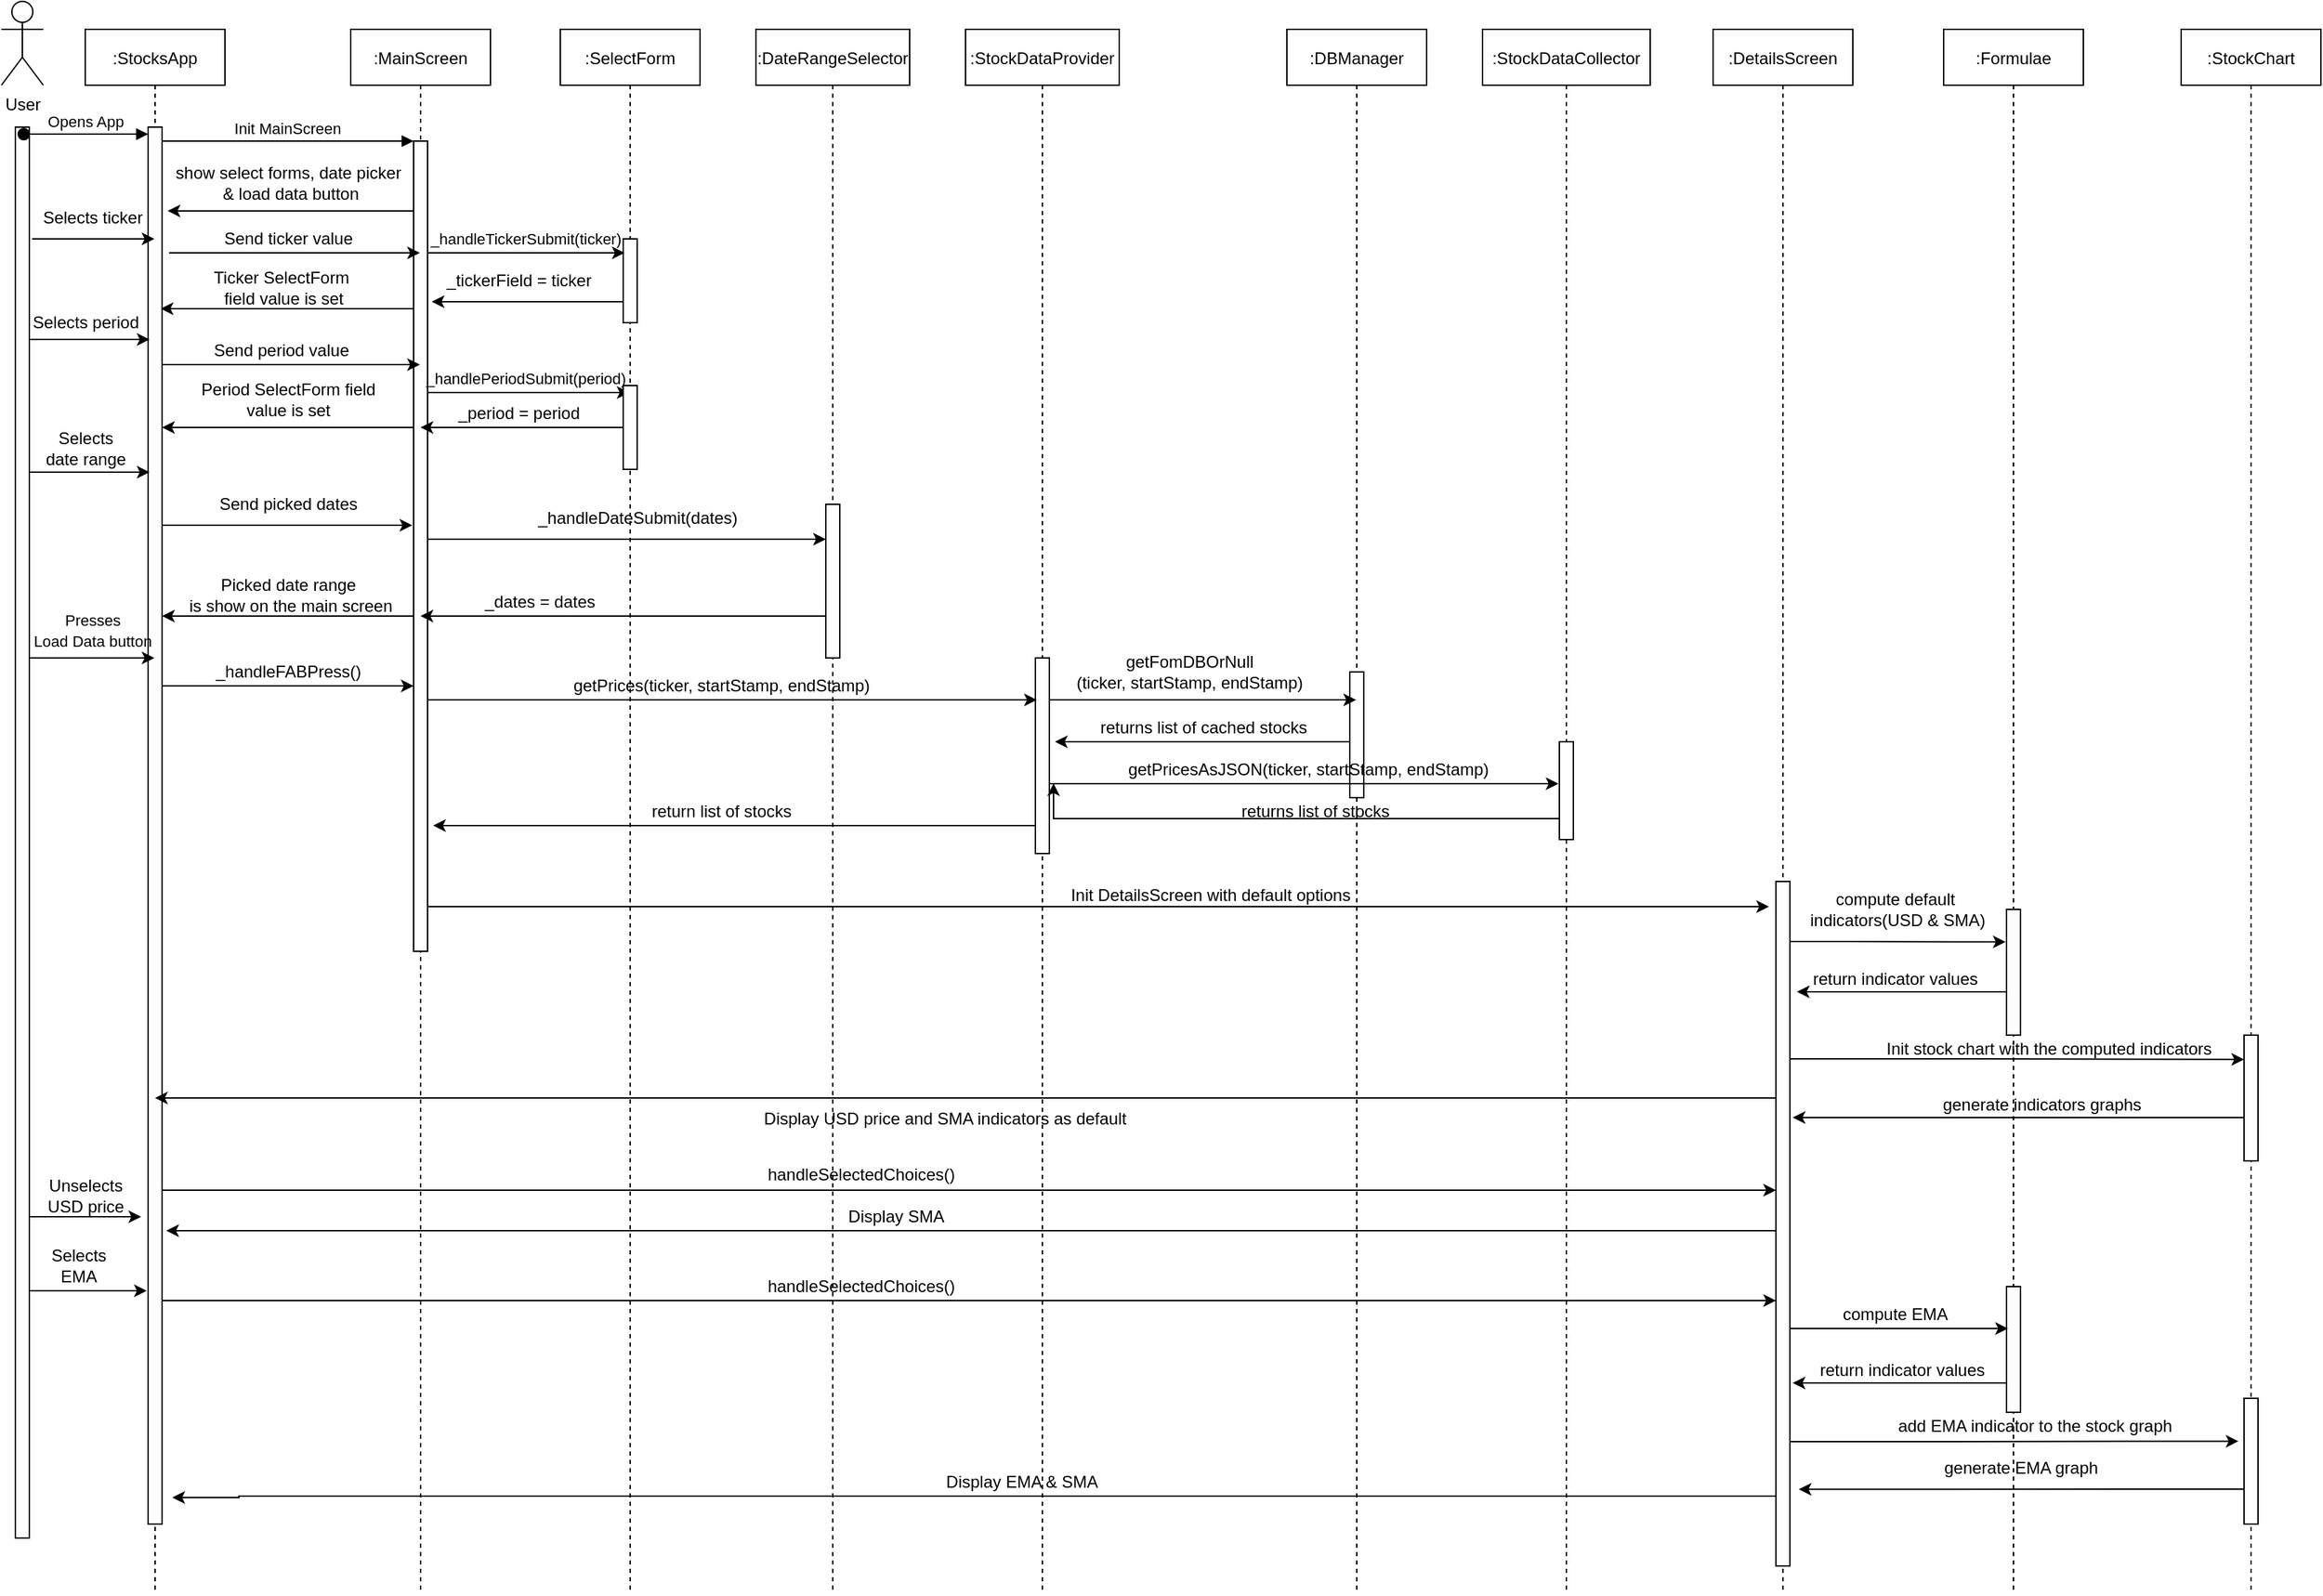 <mxfile version="14.4.9" type="github">
  <diagram id="kgpKYQtTHZ0yAKxKKP6v" name="Page-1">
    <mxGraphModel dx="1261" dy="860" grid="1" gridSize="10" guides="1" tooltips="1" connect="1" arrows="1" fold="1" page="1" pageScale="1" pageWidth="850" pageHeight="1100" math="0" shadow="0">
      <root>
        <mxCell id="0" />
        <mxCell id="1" parent="0" />
        <mxCell id="3nuBFxr9cyL0pnOWT2aG-1" value=":StocksApp" style="shape=umlLifeline;perimeter=lifelinePerimeter;container=1;collapsible=0;recursiveResize=0;rounded=0;shadow=0;strokeWidth=1;" parent="1" vertex="1">
          <mxGeometry x="110" y="80" width="100" height="1120" as="geometry" />
        </mxCell>
        <mxCell id="3nuBFxr9cyL0pnOWT2aG-2" value="" style="points=[];perimeter=orthogonalPerimeter;rounded=0;shadow=0;strokeWidth=1;" parent="3nuBFxr9cyL0pnOWT2aG-1" vertex="1">
          <mxGeometry x="45" y="70" width="10" height="1000" as="geometry" />
        </mxCell>
        <mxCell id="3nuBFxr9cyL0pnOWT2aG-5" value=":MainScreen" style="shape=umlLifeline;perimeter=lifelinePerimeter;container=1;collapsible=0;recursiveResize=0;rounded=0;shadow=0;strokeWidth=1;" parent="1" vertex="1">
          <mxGeometry x="300" y="80" width="100" height="1120" as="geometry" />
        </mxCell>
        <mxCell id="3nuBFxr9cyL0pnOWT2aG-6" value="" style="points=[];perimeter=orthogonalPerimeter;rounded=0;shadow=0;strokeWidth=1;" parent="3nuBFxr9cyL0pnOWT2aG-5" vertex="1">
          <mxGeometry x="45" y="80" width="10" height="580" as="geometry" />
        </mxCell>
        <mxCell id="3nuBFxr9cyL0pnOWT2aG-8" value="Init MainScreen" style="verticalAlign=bottom;endArrow=block;entryX=0;entryY=0;shadow=0;strokeWidth=1;" parent="1" source="3nuBFxr9cyL0pnOWT2aG-2" target="3nuBFxr9cyL0pnOWT2aG-6" edge="1">
          <mxGeometry relative="1" as="geometry">
            <mxPoint x="275" y="160" as="sourcePoint" />
          </mxGeometry>
        </mxCell>
        <mxCell id="zRIpVrKAjMLuEBCQQrDN-12" style="edgeStyle=orthogonalEdgeStyle;rounded=0;orthogonalLoop=1;jettySize=auto;html=1;" edge="1" parent="1" target="3nuBFxr9cyL0pnOWT2aG-1">
          <mxGeometry relative="1" as="geometry">
            <mxPoint x="72" y="230" as="sourcePoint" />
            <Array as="points">
              <mxPoint x="130" y="230" />
              <mxPoint x="130" y="230" />
            </Array>
          </mxGeometry>
        </mxCell>
        <mxCell id="zRIpVrKAjMLuEBCQQrDN-9" value="User" style="shape=umlActor;html=1;verticalLabelPosition=bottom;verticalAlign=top;align=center;" vertex="1" parent="1">
          <mxGeometry x="50" y="60" width="30" height="60" as="geometry" />
        </mxCell>
        <mxCell id="zRIpVrKAjMLuEBCQQrDN-13" style="edgeStyle=orthogonalEdgeStyle;rounded=0;orthogonalLoop=1;jettySize=auto;html=1;" edge="1" parent="1" target="3nuBFxr9cyL0pnOWT2aG-5">
          <mxGeometry relative="1" as="geometry">
            <mxPoint x="170" y="240" as="sourcePoint" />
            <Array as="points">
              <mxPoint x="290" y="240" />
              <mxPoint x="290" y="240" />
            </Array>
          </mxGeometry>
        </mxCell>
        <mxCell id="zRIpVrKAjMLuEBCQQrDN-14" value="Selects ticker" style="text;html=1;align=center;verticalAlign=middle;resizable=0;points=[];autosize=1;" vertex="1" parent="1">
          <mxGeometry x="70" y="205" width="90" height="20" as="geometry" />
        </mxCell>
        <mxCell id="zRIpVrKAjMLuEBCQQrDN-15" value="Send ticker value" style="text;html=1;align=center;verticalAlign=middle;resizable=0;points=[];autosize=1;" vertex="1" parent="1">
          <mxGeometry x="200" y="220" width="110" height="20" as="geometry" />
        </mxCell>
        <mxCell id="zRIpVrKAjMLuEBCQQrDN-16" style="edgeStyle=orthogonalEdgeStyle;rounded=0;orthogonalLoop=1;jettySize=auto;html=1;" edge="1" parent="1" source="3nuBFxr9cyL0pnOWT2aG-6">
          <mxGeometry relative="1" as="geometry">
            <mxPoint x="164" y="280" as="targetPoint" />
            <Array as="points">
              <mxPoint x="164" y="280" />
            </Array>
          </mxGeometry>
        </mxCell>
        <mxCell id="zRIpVrKAjMLuEBCQQrDN-19" value=":SelectForm" style="shape=umlLifeline;perimeter=lifelinePerimeter;container=1;collapsible=0;recursiveResize=0;rounded=0;shadow=0;strokeWidth=1;" vertex="1" parent="1">
          <mxGeometry x="450" y="80" width="100" height="1120" as="geometry" />
        </mxCell>
        <mxCell id="zRIpVrKAjMLuEBCQQrDN-20" value="" style="points=[];perimeter=orthogonalPerimeter;rounded=0;shadow=0;strokeWidth=1;" vertex="1" parent="zRIpVrKAjMLuEBCQQrDN-19">
          <mxGeometry x="45" y="150" width="10" height="60" as="geometry" />
        </mxCell>
        <mxCell id="zRIpVrKAjMLuEBCQQrDN-21" style="edgeStyle=orthogonalEdgeStyle;rounded=0;orthogonalLoop=1;jettySize=auto;html=1;" edge="1" parent="1" source="3nuBFxr9cyL0pnOWT2aG-6">
          <mxGeometry relative="1" as="geometry">
            <mxPoint x="496" y="240" as="targetPoint" />
            <Array as="points">
              <mxPoint x="496" y="240" />
            </Array>
          </mxGeometry>
        </mxCell>
        <mxCell id="zRIpVrKAjMLuEBCQQrDN-22" value="&lt;font style=&quot;font-size: 11px&quot;&gt;_handleTickerSubmit(ticker)&lt;/font&gt;" style="text;html=1;align=center;verticalAlign=middle;resizable=0;points=[];autosize=1;" vertex="1" parent="1">
          <mxGeometry x="350" y="220" width="150" height="20" as="geometry" />
        </mxCell>
        <mxCell id="zRIpVrKAjMLuEBCQQrDN-27" value="_tickerField = ticker" style="text;html=1;align=center;verticalAlign=middle;resizable=0;points=[];autosize=1;" vertex="1" parent="1">
          <mxGeometry x="360" y="250" width="120" height="20" as="geometry" />
        </mxCell>
        <mxCell id="zRIpVrKAjMLuEBCQQrDN-28" style="edgeStyle=orthogonalEdgeStyle;rounded=0;orthogonalLoop=1;jettySize=auto;html=1;" edge="1" parent="1" source="zRIpVrKAjMLuEBCQQrDN-20">
          <mxGeometry relative="1" as="geometry">
            <mxPoint x="358" y="275" as="targetPoint" />
            <Array as="points">
              <mxPoint x="358" y="275" />
            </Array>
          </mxGeometry>
        </mxCell>
        <mxCell id="zRIpVrKAjMLuEBCQQrDN-29" value="Ticker SelectForm&lt;br&gt;&amp;nbsp;field value is set" style="text;html=1;align=center;verticalAlign=middle;resizable=0;points=[];autosize=1;" vertex="1" parent="1">
          <mxGeometry x="195" y="250" width="110" height="30" as="geometry" />
        </mxCell>
        <mxCell id="zRIpVrKAjMLuEBCQQrDN-32" style="edgeStyle=orthogonalEdgeStyle;rounded=0;orthogonalLoop=1;jettySize=auto;html=1;" edge="1" parent="1" source="zRIpVrKAjMLuEBCQQrDN-30">
          <mxGeometry relative="1" as="geometry">
            <mxPoint x="156" y="302" as="targetPoint" />
            <Array as="points">
              <mxPoint x="90" y="302" />
              <mxPoint x="90" y="302" />
            </Array>
          </mxGeometry>
        </mxCell>
        <mxCell id="zRIpVrKAjMLuEBCQQrDN-44" style="edgeStyle=orthogonalEdgeStyle;rounded=0;orthogonalLoop=1;jettySize=auto;html=1;" edge="1" parent="1" source="zRIpVrKAjMLuEBCQQrDN-30">
          <mxGeometry relative="1" as="geometry">
            <mxPoint x="156" y="397" as="targetPoint" />
            <Array as="points">
              <mxPoint x="90" y="397" />
              <mxPoint x="90" y="397" />
            </Array>
          </mxGeometry>
        </mxCell>
        <mxCell id="zRIpVrKAjMLuEBCQQrDN-61" style="edgeStyle=orthogonalEdgeStyle;rounded=0;orthogonalLoop=1;jettySize=auto;html=1;" edge="1" parent="1" source="zRIpVrKAjMLuEBCQQrDN-30" target="3nuBFxr9cyL0pnOWT2aG-1">
          <mxGeometry relative="1" as="geometry">
            <Array as="points">
              <mxPoint x="90" y="530" />
              <mxPoint x="90" y="530" />
            </Array>
          </mxGeometry>
        </mxCell>
        <mxCell id="zRIpVrKAjMLuEBCQQrDN-73" style="edgeStyle=orthogonalEdgeStyle;rounded=0;orthogonalLoop=1;jettySize=auto;html=1;" edge="1" parent="1" source="zRIpVrKAjMLuEBCQQrDN-30">
          <mxGeometry relative="1" as="geometry">
            <mxPoint x="150" y="930" as="targetPoint" />
            <Array as="points">
              <mxPoint x="150" y="930" />
            </Array>
          </mxGeometry>
        </mxCell>
        <mxCell id="zRIpVrKAjMLuEBCQQrDN-133" style="edgeStyle=orthogonalEdgeStyle;rounded=0;orthogonalLoop=1;jettySize=auto;html=1;" edge="1" parent="1" source="zRIpVrKAjMLuEBCQQrDN-30">
          <mxGeometry relative="1" as="geometry">
            <mxPoint x="154" y="983" as="targetPoint" />
            <Array as="points">
              <mxPoint x="112" y="983" />
              <mxPoint x="112" y="983" />
            </Array>
          </mxGeometry>
        </mxCell>
        <mxCell id="zRIpVrKAjMLuEBCQQrDN-30" value="" style="points=[];perimeter=orthogonalPerimeter;rounded=0;shadow=0;strokeWidth=1;" vertex="1" parent="1">
          <mxGeometry x="60" y="150" width="10" height="1010" as="geometry" />
        </mxCell>
        <mxCell id="3nuBFxr9cyL0pnOWT2aG-3" value="Opens App" style="verticalAlign=bottom;startArrow=oval;endArrow=block;startSize=8;shadow=0;strokeWidth=1;exitX=0.6;exitY=0.005;exitDx=0;exitDy=0;exitPerimeter=0;" parent="1" target="3nuBFxr9cyL0pnOWT2aG-2" edge="1" source="zRIpVrKAjMLuEBCQQrDN-30">
          <mxGeometry relative="1" as="geometry">
            <mxPoint x="70" y="152" as="sourcePoint" />
          </mxGeometry>
        </mxCell>
        <mxCell id="zRIpVrKAjMLuEBCQQrDN-33" value="Selects period" style="text;html=1;align=center;verticalAlign=middle;resizable=0;points=[];autosize=1;" vertex="1" parent="1">
          <mxGeometry x="65" y="280" width="90" height="20" as="geometry" />
        </mxCell>
        <mxCell id="zRIpVrKAjMLuEBCQQrDN-34" style="edgeStyle=orthogonalEdgeStyle;rounded=0;orthogonalLoop=1;jettySize=auto;html=1;" edge="1" parent="1" source="3nuBFxr9cyL0pnOWT2aG-2" target="3nuBFxr9cyL0pnOWT2aG-5">
          <mxGeometry relative="1" as="geometry">
            <Array as="points">
              <mxPoint x="290" y="320" />
              <mxPoint x="290" y="320" />
            </Array>
          </mxGeometry>
        </mxCell>
        <mxCell id="zRIpVrKAjMLuEBCQQrDN-35" value="Send period value" style="text;html=1;align=center;verticalAlign=middle;resizable=0;points=[];autosize=1;" vertex="1" parent="1">
          <mxGeometry x="195" y="300" width="110" height="20" as="geometry" />
        </mxCell>
        <mxCell id="zRIpVrKAjMLuEBCQQrDN-36" style="edgeStyle=orthogonalEdgeStyle;rounded=0;orthogonalLoop=1;jettySize=auto;html=1;" edge="1" parent="1" source="3nuBFxr9cyL0pnOWT2aG-6" target="zRIpVrKAjMLuEBCQQrDN-19">
          <mxGeometry relative="1" as="geometry">
            <Array as="points">
              <mxPoint x="380" y="340" />
              <mxPoint x="380" y="340" />
            </Array>
          </mxGeometry>
        </mxCell>
        <mxCell id="zRIpVrKAjMLuEBCQQrDN-37" value="&lt;font style=&quot;font-size: 11px&quot;&gt;_handlePeriodSubmit(period)&lt;/font&gt;" style="text;html=1;align=center;verticalAlign=middle;resizable=0;points=[];autosize=1;" vertex="1" parent="1">
          <mxGeometry x="345" y="320" width="160" height="20" as="geometry" />
        </mxCell>
        <mxCell id="zRIpVrKAjMLuEBCQQrDN-39" value="_period = period" style="text;html=1;align=center;verticalAlign=middle;resizable=0;points=[];autosize=1;" vertex="1" parent="1">
          <mxGeometry x="370" y="345" width="100" height="20" as="geometry" />
        </mxCell>
        <mxCell id="zRIpVrKAjMLuEBCQQrDN-40" style="edgeStyle=orthogonalEdgeStyle;rounded=0;orthogonalLoop=1;jettySize=auto;html=1;" edge="1" parent="1" source="3nuBFxr9cyL0pnOWT2aG-6">
          <mxGeometry relative="1" as="geometry">
            <mxPoint x="169" y="210" as="targetPoint" />
            <Array as="points">
              <mxPoint x="169" y="210" />
            </Array>
          </mxGeometry>
        </mxCell>
        <mxCell id="zRIpVrKAjMLuEBCQQrDN-41" value="show select forms, date picker&lt;br&gt;&amp;nbsp;&amp;amp; load data button" style="text;html=1;align=center;verticalAlign=middle;resizable=0;points=[];autosize=1;" vertex="1" parent="1">
          <mxGeometry x="165" y="175" width="180" height="30" as="geometry" />
        </mxCell>
        <mxCell id="zRIpVrKAjMLuEBCQQrDN-42" style="edgeStyle=orthogonalEdgeStyle;rounded=0;orthogonalLoop=1;jettySize=auto;html=1;" edge="1" parent="1" source="3nuBFxr9cyL0pnOWT2aG-6" target="3nuBFxr9cyL0pnOWT2aG-2">
          <mxGeometry relative="1" as="geometry">
            <Array as="points">
              <mxPoint x="300" y="365" />
              <mxPoint x="300" y="365" />
            </Array>
          </mxGeometry>
        </mxCell>
        <mxCell id="zRIpVrKAjMLuEBCQQrDN-43" value="Period SelectForm field&lt;br&gt;value is set" style="text;html=1;align=center;verticalAlign=middle;resizable=0;points=[];autosize=1;" vertex="1" parent="1">
          <mxGeometry x="185" y="330" width="140" height="30" as="geometry" />
        </mxCell>
        <mxCell id="zRIpVrKAjMLuEBCQQrDN-45" value="Selects&lt;br&gt;date range" style="text;html=1;align=center;verticalAlign=middle;resizable=0;points=[];autosize=1;" vertex="1" parent="1">
          <mxGeometry x="75" y="365" width="70" height="30" as="geometry" />
        </mxCell>
        <mxCell id="zRIpVrKAjMLuEBCQQrDN-47" value=":DateRangeSelector" style="shape=umlLifeline;perimeter=lifelinePerimeter;container=1;collapsible=0;recursiveResize=0;rounded=0;shadow=0;strokeWidth=1;" vertex="1" parent="1">
          <mxGeometry x="590" y="80" width="110" height="1120" as="geometry" />
        </mxCell>
        <mxCell id="zRIpVrKAjMLuEBCQQrDN-48" value="" style="points=[];perimeter=orthogonalPerimeter;rounded=0;shadow=0;strokeWidth=1;" vertex="1" parent="zRIpVrKAjMLuEBCQQrDN-47">
          <mxGeometry x="50" y="340" width="10" height="110" as="geometry" />
        </mxCell>
        <mxCell id="zRIpVrKAjMLuEBCQQrDN-50" value="Send picked dates" style="text;html=1;align=center;verticalAlign=middle;resizable=0;points=[];autosize=1;" vertex="1" parent="1">
          <mxGeometry x="200" y="410" width="110" height="20" as="geometry" />
        </mxCell>
        <mxCell id="zRIpVrKAjMLuEBCQQrDN-51" style="edgeStyle=orthogonalEdgeStyle;rounded=0;orthogonalLoop=1;jettySize=auto;html=1;" edge="1" parent="1" source="3nuBFxr9cyL0pnOWT2aG-6" target="zRIpVrKAjMLuEBCQQrDN-48">
          <mxGeometry relative="1" as="geometry">
            <Array as="points">
              <mxPoint x="430" y="445" />
              <mxPoint x="430" y="445" />
            </Array>
          </mxGeometry>
        </mxCell>
        <mxCell id="zRIpVrKAjMLuEBCQQrDN-52" value="_handleDateSubmit(dates)" style="text;html=1;align=center;verticalAlign=middle;resizable=0;points=[];autosize=1;" vertex="1" parent="1">
          <mxGeometry x="425" y="420" width="160" height="20" as="geometry" />
        </mxCell>
        <mxCell id="zRIpVrKAjMLuEBCQQrDN-55" style="edgeStyle=orthogonalEdgeStyle;rounded=0;orthogonalLoop=1;jettySize=auto;html=1;" edge="1" parent="1" source="zRIpVrKAjMLuEBCQQrDN-53" target="3nuBFxr9cyL0pnOWT2aG-5">
          <mxGeometry relative="1" as="geometry">
            <Array as="points">
              <mxPoint x="400" y="365" />
              <mxPoint x="400" y="365" />
            </Array>
          </mxGeometry>
        </mxCell>
        <mxCell id="zRIpVrKAjMLuEBCQQrDN-53" value="" style="points=[];perimeter=orthogonalPerimeter;rounded=0;shadow=0;strokeWidth=1;" vertex="1" parent="1">
          <mxGeometry x="495" y="335" width="10" height="60" as="geometry" />
        </mxCell>
        <mxCell id="zRIpVrKAjMLuEBCQQrDN-56" style="edgeStyle=orthogonalEdgeStyle;rounded=0;orthogonalLoop=1;jettySize=auto;html=1;" edge="1" parent="1" source="zRIpVrKAjMLuEBCQQrDN-48" target="3nuBFxr9cyL0pnOWT2aG-5">
          <mxGeometry relative="1" as="geometry">
            <Array as="points">
              <mxPoint x="590" y="500" />
              <mxPoint x="590" y="500" />
            </Array>
          </mxGeometry>
        </mxCell>
        <mxCell id="zRIpVrKAjMLuEBCQQrDN-57" value="_dates = dates" style="text;html=1;align=center;verticalAlign=middle;resizable=0;points=[];autosize=1;" vertex="1" parent="1">
          <mxGeometry x="390" y="480" width="90" height="20" as="geometry" />
        </mxCell>
        <mxCell id="zRIpVrKAjMLuEBCQQrDN-58" style="edgeStyle=orthogonalEdgeStyle;rounded=0;orthogonalLoop=1;jettySize=auto;html=1;" edge="1" parent="1" source="3nuBFxr9cyL0pnOWT2aG-6" target="3nuBFxr9cyL0pnOWT2aG-2">
          <mxGeometry relative="1" as="geometry">
            <Array as="points">
              <mxPoint x="210" y="500" />
              <mxPoint x="210" y="500" />
            </Array>
          </mxGeometry>
        </mxCell>
        <mxCell id="zRIpVrKAjMLuEBCQQrDN-59" value="Picked date range&lt;br&gt;&amp;nbsp;is show on the main screen" style="text;html=1;align=center;verticalAlign=middle;resizable=0;points=[];autosize=1;" vertex="1" parent="1">
          <mxGeometry x="175" y="470" width="160" height="30" as="geometry" />
        </mxCell>
        <mxCell id="zRIpVrKAjMLuEBCQQrDN-62" value="&lt;font style=&quot;font-size: 11px&quot;&gt;Presses &lt;br&gt;Load Data button&lt;/font&gt;" style="text;html=1;align=center;verticalAlign=middle;resizable=0;points=[];autosize=1;" vertex="1" parent="1">
          <mxGeometry x="65" y="490" width="100" height="40" as="geometry" />
        </mxCell>
        <mxCell id="zRIpVrKAjMLuEBCQQrDN-63" style="edgeStyle=orthogonalEdgeStyle;rounded=0;orthogonalLoop=1;jettySize=auto;html=1;" edge="1" parent="1" source="3nuBFxr9cyL0pnOWT2aG-2" target="3nuBFxr9cyL0pnOWT2aG-6">
          <mxGeometry relative="1" as="geometry">
            <Array as="points">
              <mxPoint x="300" y="550" />
              <mxPoint x="300" y="550" />
            </Array>
          </mxGeometry>
        </mxCell>
        <mxCell id="zRIpVrKAjMLuEBCQQrDN-65" style="edgeStyle=orthogonalEdgeStyle;rounded=0;orthogonalLoop=1;jettySize=auto;html=1;" edge="1" parent="1" source="3nuBFxr9cyL0pnOWT2aG-2">
          <mxGeometry relative="1" as="geometry">
            <mxPoint x="344" y="435" as="targetPoint" />
            <Array as="points">
              <mxPoint x="220" y="435" />
              <mxPoint x="220" y="435" />
            </Array>
          </mxGeometry>
        </mxCell>
        <mxCell id="zRIpVrKAjMLuEBCQQrDN-66" value=":StockDataCollector" style="shape=umlLifeline;perimeter=lifelinePerimeter;container=1;collapsible=0;recursiveResize=0;rounded=0;shadow=0;strokeWidth=1;" vertex="1" parent="1">
          <mxGeometry x="1110" y="80" width="120" height="1120" as="geometry" />
        </mxCell>
        <mxCell id="zRIpVrKAjMLuEBCQQrDN-67" value="" style="points=[];perimeter=orthogonalPerimeter;rounded=0;shadow=0;strokeWidth=1;" vertex="1" parent="zRIpVrKAjMLuEBCQQrDN-66">
          <mxGeometry x="55" y="510" width="10" height="70" as="geometry" />
        </mxCell>
        <mxCell id="zRIpVrKAjMLuEBCQQrDN-68" value="_handleFABPress()" style="text;html=1;align=center;verticalAlign=middle;resizable=0;points=[];autosize=1;" vertex="1" parent="1">
          <mxGeometry x="195" y="530" width="120" height="20" as="geometry" />
        </mxCell>
        <mxCell id="zRIpVrKAjMLuEBCQQrDN-70" value="Init DetailsScreen with default options" style="text;html=1;align=center;verticalAlign=middle;resizable=0;points=[];autosize=1;" vertex="1" parent="1">
          <mxGeometry x="805" y="690" width="220" height="20" as="geometry" />
        </mxCell>
        <mxCell id="zRIpVrKAjMLuEBCQQrDN-72" value="Display USD price and SMA indicators as default" style="text;html=1;align=center;verticalAlign=middle;resizable=0;points=[];autosize=1;" vertex="1" parent="1">
          <mxGeometry x="590" y="850" width="270" height="20" as="geometry" />
        </mxCell>
        <mxCell id="zRIpVrKAjMLuEBCQQrDN-74" value="Unselects &lt;br&gt;USD price" style="text;html=1;align=center;verticalAlign=middle;resizable=0;points=[];autosize=1;" vertex="1" parent="1">
          <mxGeometry x="75" y="900" width="70" height="30" as="geometry" />
        </mxCell>
        <mxCell id="zRIpVrKAjMLuEBCQQrDN-76" value="handleSelectedChoices()" style="text;html=1;align=center;verticalAlign=middle;resizable=0;points=[];autosize=1;" vertex="1" parent="1">
          <mxGeometry x="590" y="890" width="150" height="20" as="geometry" />
        </mxCell>
        <mxCell id="zRIpVrKAjMLuEBCQQrDN-77" value=":Formulae" style="shape=umlLifeline;perimeter=lifelinePerimeter;container=1;collapsible=0;recursiveResize=0;rounded=0;shadow=0;strokeWidth=1;" vertex="1" parent="1">
          <mxGeometry x="1440" y="80" width="100" height="1120" as="geometry" />
        </mxCell>
        <mxCell id="zRIpVrKAjMLuEBCQQrDN-78" value="" style="points=[];perimeter=orthogonalPerimeter;rounded=0;shadow=0;strokeWidth=1;" vertex="1" parent="zRIpVrKAjMLuEBCQQrDN-77">
          <mxGeometry x="45" y="630" width="10" height="90" as="geometry" />
        </mxCell>
        <mxCell id="zRIpVrKAjMLuEBCQQrDN-139" value="" style="points=[];perimeter=orthogonalPerimeter;rounded=0;shadow=0;strokeWidth=1;" vertex="1" parent="zRIpVrKAjMLuEBCQQrDN-77">
          <mxGeometry x="45" y="900" width="10" height="90" as="geometry" />
        </mxCell>
        <mxCell id="zRIpVrKAjMLuEBCQQrDN-80" value="compute default&lt;br&gt;&amp;nbsp;indicators(USD &amp;amp; SMA)" style="text;html=1;align=center;verticalAlign=middle;resizable=0;points=[];autosize=1;" vertex="1" parent="1">
          <mxGeometry x="1335" y="695" width="140" height="30" as="geometry" />
        </mxCell>
        <mxCell id="zRIpVrKAjMLuEBCQQrDN-82" value=":StockDataProvider" style="shape=umlLifeline;perimeter=lifelinePerimeter;container=1;collapsible=0;recursiveResize=0;rounded=0;shadow=0;strokeWidth=1;" vertex="1" parent="1">
          <mxGeometry x="740" y="80" width="110" height="1120" as="geometry" />
        </mxCell>
        <mxCell id="zRIpVrKAjMLuEBCQQrDN-83" value="" style="points=[];perimeter=orthogonalPerimeter;rounded=0;shadow=0;strokeWidth=1;" vertex="1" parent="zRIpVrKAjMLuEBCQQrDN-82">
          <mxGeometry x="50" y="450" width="10" height="140" as="geometry" />
        </mxCell>
        <mxCell id="zRIpVrKAjMLuEBCQQrDN-84" style="edgeStyle=orthogonalEdgeStyle;rounded=0;orthogonalLoop=1;jettySize=auto;html=1;" edge="1" parent="1" source="3nuBFxr9cyL0pnOWT2aG-6">
          <mxGeometry relative="1" as="geometry">
            <mxPoint x="791" y="560" as="targetPoint" />
            <Array as="points">
              <mxPoint x="791" y="560" />
            </Array>
          </mxGeometry>
        </mxCell>
        <mxCell id="zRIpVrKAjMLuEBCQQrDN-85" value="getPrices(ticker, startStamp, endStamp)" style="text;html=1;align=center;verticalAlign=middle;resizable=0;points=[];autosize=1;" vertex="1" parent="1">
          <mxGeometry x="450" y="540" width="230" height="20" as="geometry" />
        </mxCell>
        <mxCell id="zRIpVrKAjMLuEBCQQrDN-86" style="edgeStyle=orthogonalEdgeStyle;rounded=0;orthogonalLoop=1;jettySize=auto;html=1;" edge="1" parent="1" source="zRIpVrKAjMLuEBCQQrDN-83">
          <mxGeometry relative="1" as="geometry">
            <mxPoint x="359" y="650" as="targetPoint" />
            <Array as="points">
              <mxPoint x="359" y="650" />
            </Array>
          </mxGeometry>
        </mxCell>
        <mxCell id="zRIpVrKAjMLuEBCQQrDN-89" value="return list of stocks" style="text;html=1;align=center;verticalAlign=middle;resizable=0;points=[];autosize=1;" vertex="1" parent="1">
          <mxGeometry x="505" y="630" width="120" height="20" as="geometry" />
        </mxCell>
        <mxCell id="zRIpVrKAjMLuEBCQQrDN-90" value=":DBManager" style="shape=umlLifeline;perimeter=lifelinePerimeter;container=1;collapsible=0;recursiveResize=0;rounded=0;shadow=0;strokeWidth=1;" vertex="1" parent="1">
          <mxGeometry x="970" y="80" width="100" height="1120" as="geometry" />
        </mxCell>
        <mxCell id="zRIpVrKAjMLuEBCQQrDN-91" value="" style="points=[];perimeter=orthogonalPerimeter;rounded=0;shadow=0;strokeWidth=1;" vertex="1" parent="zRIpVrKAjMLuEBCQQrDN-90">
          <mxGeometry x="45" y="460" width="10" height="90" as="geometry" />
        </mxCell>
        <mxCell id="zRIpVrKAjMLuEBCQQrDN-92" style="edgeStyle=orthogonalEdgeStyle;rounded=0;orthogonalLoop=1;jettySize=auto;html=1;" edge="1" parent="1" source="zRIpVrKAjMLuEBCQQrDN-83" target="zRIpVrKAjMLuEBCQQrDN-90">
          <mxGeometry relative="1" as="geometry">
            <Array as="points">
              <mxPoint x="820" y="560" />
              <mxPoint x="820" y="560" />
            </Array>
          </mxGeometry>
        </mxCell>
        <mxCell id="zRIpVrKAjMLuEBCQQrDN-93" value="getFomDBOrNull&lt;br&gt;(ticker, startStamp, endStamp)" style="text;html=1;align=center;verticalAlign=middle;resizable=0;points=[];autosize=1;" vertex="1" parent="1">
          <mxGeometry x="810" y="525" width="180" height="30" as="geometry" />
        </mxCell>
        <mxCell id="zRIpVrKAjMLuEBCQQrDN-94" style="edgeStyle=orthogonalEdgeStyle;rounded=0;orthogonalLoop=1;jettySize=auto;html=1;" edge="1" parent="1" source="zRIpVrKAjMLuEBCQQrDN-91">
          <mxGeometry relative="1" as="geometry">
            <mxPoint x="804" y="590" as="targetPoint" />
            <Array as="points">
              <mxPoint x="804" y="590" />
            </Array>
          </mxGeometry>
        </mxCell>
        <mxCell id="zRIpVrKAjMLuEBCQQrDN-95" value="returns list of cached stocks" style="text;html=1;align=center;verticalAlign=middle;resizable=0;points=[];autosize=1;" vertex="1" parent="1">
          <mxGeometry x="830" y="570" width="160" height="20" as="geometry" />
        </mxCell>
        <mxCell id="zRIpVrKAjMLuEBCQQrDN-98" value="getPricesAsJSON(ticker, startStamp, endStamp)" style="text;html=1;align=center;verticalAlign=middle;resizable=0;points=[];autosize=1;" vertex="1" parent="1">
          <mxGeometry x="850" y="600" width="270" height="20" as="geometry" />
        </mxCell>
        <mxCell id="zRIpVrKAjMLuEBCQQrDN-99" style="edgeStyle=orthogonalEdgeStyle;rounded=0;orthogonalLoop=1;jettySize=auto;html=1;entryX=1.3;entryY=0.641;entryDx=0;entryDy=0;entryPerimeter=0;" edge="1" parent="1" source="zRIpVrKAjMLuEBCQQrDN-67" target="zRIpVrKAjMLuEBCQQrDN-83">
          <mxGeometry relative="1" as="geometry">
            <Array as="points">
              <mxPoint x="1070" y="645" />
              <mxPoint x="1070" y="645" />
            </Array>
          </mxGeometry>
        </mxCell>
        <mxCell id="zRIpVrKAjMLuEBCQQrDN-104" style="edgeStyle=orthogonalEdgeStyle;rounded=0;orthogonalLoop=1;jettySize=auto;html=1;entryX=-0.067;entryY=0.429;entryDx=0;entryDy=0;entryPerimeter=0;" edge="1" parent="1" source="zRIpVrKAjMLuEBCQQrDN-83" target="zRIpVrKAjMLuEBCQQrDN-67">
          <mxGeometry relative="1" as="geometry">
            <Array as="points">
              <mxPoint x="940" y="620" />
              <mxPoint x="940" y="620" />
            </Array>
          </mxGeometry>
        </mxCell>
        <mxCell id="zRIpVrKAjMLuEBCQQrDN-101" value="returns list of stocks" style="text;html=1;align=center;verticalAlign=middle;resizable=0;points=[];autosize=1;" vertex="1" parent="1">
          <mxGeometry x="930" y="630" width="120" height="20" as="geometry" />
        </mxCell>
        <mxCell id="zRIpVrKAjMLuEBCQQrDN-105" value=":DetailsScreen" style="shape=umlLifeline;perimeter=lifelinePerimeter;container=1;collapsible=0;recursiveResize=0;rounded=0;shadow=0;strokeWidth=1;" vertex="1" parent="1">
          <mxGeometry x="1275" y="80" width="100" height="1120" as="geometry" />
        </mxCell>
        <mxCell id="zRIpVrKAjMLuEBCQQrDN-106" value="" style="points=[];perimeter=orthogonalPerimeter;rounded=0;shadow=0;strokeWidth=1;" vertex="1" parent="zRIpVrKAjMLuEBCQQrDN-105">
          <mxGeometry x="45" y="610" width="10" height="490" as="geometry" />
        </mxCell>
        <mxCell id="zRIpVrKAjMLuEBCQQrDN-107" style="edgeStyle=orthogonalEdgeStyle;rounded=0;orthogonalLoop=1;jettySize=auto;html=1;" edge="1" parent="1" source="3nuBFxr9cyL0pnOWT2aG-6">
          <mxGeometry relative="1" as="geometry">
            <mxPoint x="1315" y="708" as="targetPoint" />
            <Array as="points">
              <mxPoint x="610" y="708" />
              <mxPoint x="610" y="708" />
            </Array>
          </mxGeometry>
        </mxCell>
        <mxCell id="zRIpVrKAjMLuEBCQQrDN-112" style="edgeStyle=orthogonalEdgeStyle;rounded=0;orthogonalLoop=1;jettySize=auto;html=1;entryX=-0.067;entryY=0.259;entryDx=0;entryDy=0;entryPerimeter=0;" edge="1" parent="1" source="zRIpVrKAjMLuEBCQQrDN-106" target="zRIpVrKAjMLuEBCQQrDN-78">
          <mxGeometry relative="1" as="geometry">
            <Array as="points">
              <mxPoint x="1370" y="733" />
              <mxPoint x="1370" y="733" />
            </Array>
          </mxGeometry>
        </mxCell>
        <mxCell id="zRIpVrKAjMLuEBCQQrDN-113" style="edgeStyle=orthogonalEdgeStyle;rounded=0;orthogonalLoop=1;jettySize=auto;html=1;" edge="1" parent="1" source="zRIpVrKAjMLuEBCQQrDN-78">
          <mxGeometry relative="1" as="geometry">
            <mxPoint x="1335" y="769" as="targetPoint" />
            <Array as="points">
              <mxPoint x="1450" y="769" />
              <mxPoint x="1450" y="769" />
            </Array>
          </mxGeometry>
        </mxCell>
        <mxCell id="zRIpVrKAjMLuEBCQQrDN-114" value="return indicator values" style="text;html=1;align=center;verticalAlign=middle;resizable=0;points=[];autosize=1;" vertex="1" parent="1">
          <mxGeometry x="1340" y="750" width="130" height="20" as="geometry" />
        </mxCell>
        <mxCell id="zRIpVrKAjMLuEBCQQrDN-121" value=":StockChart" style="shape=umlLifeline;perimeter=lifelinePerimeter;container=1;collapsible=0;recursiveResize=0;rounded=0;shadow=0;strokeWidth=1;" vertex="1" parent="1">
          <mxGeometry x="1610" y="80" width="100" height="1120" as="geometry" />
        </mxCell>
        <mxCell id="zRIpVrKAjMLuEBCQQrDN-122" value="" style="points=[];perimeter=orthogonalPerimeter;rounded=0;shadow=0;strokeWidth=1;" vertex="1" parent="zRIpVrKAjMLuEBCQQrDN-121">
          <mxGeometry x="45" y="720" width="10" height="90" as="geometry" />
        </mxCell>
        <mxCell id="zRIpVrKAjMLuEBCQQrDN-144" value="" style="points=[];perimeter=orthogonalPerimeter;rounded=0;shadow=0;strokeWidth=1;" vertex="1" parent="zRIpVrKAjMLuEBCQQrDN-121">
          <mxGeometry x="45" y="980" width="10" height="90" as="geometry" />
        </mxCell>
        <mxCell id="zRIpVrKAjMLuEBCQQrDN-123" style="edgeStyle=orthogonalEdgeStyle;rounded=0;orthogonalLoop=1;jettySize=auto;html=1;entryX=0;entryY=0.193;entryDx=0;entryDy=0;entryPerimeter=0;" edge="1" parent="1" source="zRIpVrKAjMLuEBCQQrDN-106" target="zRIpVrKAjMLuEBCQQrDN-122">
          <mxGeometry relative="1" as="geometry">
            <Array as="points">
              <mxPoint x="1470" y="817" />
              <mxPoint x="1470" y="817" />
            </Array>
          </mxGeometry>
        </mxCell>
        <mxCell id="zRIpVrKAjMLuEBCQQrDN-124" value="Init stock chart with the computed indicators" style="text;html=1;align=center;verticalAlign=middle;resizable=0;points=[];autosize=1;" vertex="1" parent="1">
          <mxGeometry x="1390" y="800" width="250" height="20" as="geometry" />
        </mxCell>
        <mxCell id="zRIpVrKAjMLuEBCQQrDN-127" style="edgeStyle=orthogonalEdgeStyle;rounded=0;orthogonalLoop=1;jettySize=auto;html=1;" edge="1" parent="1" source="zRIpVrKAjMLuEBCQQrDN-106" target="3nuBFxr9cyL0pnOWT2aG-1">
          <mxGeometry relative="1" as="geometry">
            <mxPoint x="170" y="870" as="targetPoint" />
            <Array as="points">
              <mxPoint x="460" y="845" />
              <mxPoint x="460" y="845" />
            </Array>
          </mxGeometry>
        </mxCell>
        <mxCell id="zRIpVrKAjMLuEBCQQrDN-129" style="edgeStyle=orthogonalEdgeStyle;rounded=0;orthogonalLoop=1;jettySize=auto;html=1;" edge="1" parent="1" source="3nuBFxr9cyL0pnOWT2aG-2">
          <mxGeometry relative="1" as="geometry">
            <mxPoint x="1320" y="911" as="targetPoint" />
            <Array as="points">
              <mxPoint x="450" y="911" />
              <mxPoint x="450" y="911" />
            </Array>
          </mxGeometry>
        </mxCell>
        <mxCell id="zRIpVrKAjMLuEBCQQrDN-130" style="edgeStyle=orthogonalEdgeStyle;rounded=0;orthogonalLoop=1;jettySize=auto;html=1;" edge="1" parent="1" source="zRIpVrKAjMLuEBCQQrDN-106">
          <mxGeometry relative="1" as="geometry">
            <mxPoint x="168" y="940" as="targetPoint" />
            <Array as="points">
              <mxPoint x="1040" y="940" />
              <mxPoint x="1040" y="940" />
            </Array>
          </mxGeometry>
        </mxCell>
        <mxCell id="zRIpVrKAjMLuEBCQQrDN-131" value="Display SMA" style="text;html=1;align=center;verticalAlign=middle;resizable=0;points=[];autosize=1;" vertex="1" parent="1">
          <mxGeometry x="650" y="920" width="80" height="20" as="geometry" />
        </mxCell>
        <mxCell id="zRIpVrKAjMLuEBCQQrDN-134" value="Selects&lt;br&gt;EMA" style="text;html=1;align=center;verticalAlign=middle;resizable=0;points=[];autosize=1;" vertex="1" parent="1">
          <mxGeometry x="80" y="950" width="50" height="30" as="geometry" />
        </mxCell>
        <mxCell id="zRIpVrKAjMLuEBCQQrDN-135" style="edgeStyle=orthogonalEdgeStyle;rounded=0;orthogonalLoop=1;jettySize=auto;html=1;" edge="1" parent="1" source="3nuBFxr9cyL0pnOWT2aG-2">
          <mxGeometry relative="1" as="geometry">
            <mxPoint x="1320" y="990" as="targetPoint" />
            <Array as="points">
              <mxPoint x="1320" y="990" />
            </Array>
          </mxGeometry>
        </mxCell>
        <mxCell id="zRIpVrKAjMLuEBCQQrDN-136" value="handleSelectedChoices()" style="text;html=1;align=center;verticalAlign=middle;resizable=0;points=[];autosize=1;" vertex="1" parent="1">
          <mxGeometry x="590" y="970" width="150" height="20" as="geometry" />
        </mxCell>
        <mxCell id="zRIpVrKAjMLuEBCQQrDN-137" style="edgeStyle=orthogonalEdgeStyle;rounded=0;orthogonalLoop=1;jettySize=auto;html=1;" edge="1" parent="1" source="zRIpVrKAjMLuEBCQQrDN-122">
          <mxGeometry relative="1" as="geometry">
            <mxPoint x="1332" y="859" as="targetPoint" />
            <Array as="points">
              <mxPoint x="1580" y="859" />
              <mxPoint x="1580" y="859" />
            </Array>
          </mxGeometry>
        </mxCell>
        <mxCell id="zRIpVrKAjMLuEBCQQrDN-138" value="generate indicators graphs" style="text;html=1;align=center;verticalAlign=middle;resizable=0;points=[];autosize=1;" vertex="1" parent="1">
          <mxGeometry x="1430" y="840" width="160" height="20" as="geometry" />
        </mxCell>
        <mxCell id="zRIpVrKAjMLuEBCQQrDN-140" style="edgeStyle=orthogonalEdgeStyle;rounded=0;orthogonalLoop=1;jettySize=auto;html=1;" edge="1" parent="1" source="zRIpVrKAjMLuEBCQQrDN-106">
          <mxGeometry relative="1" as="geometry">
            <mxPoint x="1486" y="1010" as="targetPoint" />
            <Array as="points">
              <mxPoint x="1486" y="1010" />
            </Array>
          </mxGeometry>
        </mxCell>
        <mxCell id="zRIpVrKAjMLuEBCQQrDN-141" value="compute EMA" style="text;html=1;align=center;verticalAlign=middle;resizable=0;points=[];autosize=1;" vertex="1" parent="1">
          <mxGeometry x="1360" y="990" width="90" height="20" as="geometry" />
        </mxCell>
        <mxCell id="zRIpVrKAjMLuEBCQQrDN-142" style="edgeStyle=orthogonalEdgeStyle;rounded=0;orthogonalLoop=1;jettySize=auto;html=1;" edge="1" parent="1" source="zRIpVrKAjMLuEBCQQrDN-139">
          <mxGeometry relative="1" as="geometry">
            <mxPoint x="1332" y="1049" as="targetPoint" />
            <Array as="points">
              <mxPoint x="1450" y="1049" />
              <mxPoint x="1450" y="1049" />
            </Array>
          </mxGeometry>
        </mxCell>
        <mxCell id="zRIpVrKAjMLuEBCQQrDN-143" value="return indicator values" style="text;html=1;align=center;verticalAlign=middle;resizable=0;points=[];autosize=1;" vertex="1" parent="1">
          <mxGeometry x="1345" y="1030" width="130" height="20" as="geometry" />
        </mxCell>
        <mxCell id="zRIpVrKAjMLuEBCQQrDN-145" style="edgeStyle=orthogonalEdgeStyle;rounded=0;orthogonalLoop=1;jettySize=auto;html=1;entryX=-0.4;entryY=0.341;entryDx=0;entryDy=0;entryPerimeter=0;" edge="1" parent="1" source="zRIpVrKAjMLuEBCQQrDN-106" target="zRIpVrKAjMLuEBCQQrDN-144">
          <mxGeometry relative="1" as="geometry">
            <Array as="points">
              <mxPoint x="1420" y="1091" />
              <mxPoint x="1420" y="1091" />
            </Array>
          </mxGeometry>
        </mxCell>
        <mxCell id="zRIpVrKAjMLuEBCQQrDN-146" value="add EMA indicator to the stock graph" style="text;html=1;align=center;verticalAlign=middle;resizable=0;points=[];autosize=1;" vertex="1" parent="1">
          <mxGeometry x="1400" y="1070" width="210" height="20" as="geometry" />
        </mxCell>
        <mxCell id="zRIpVrKAjMLuEBCQQrDN-147" style="edgeStyle=orthogonalEdgeStyle;rounded=0;orthogonalLoop=1;jettySize=auto;html=1;entryX=1.633;entryY=0.888;entryDx=0;entryDy=0;entryPerimeter=0;" edge="1" parent="1" source="zRIpVrKAjMLuEBCQQrDN-144" target="zRIpVrKAjMLuEBCQQrDN-106">
          <mxGeometry relative="1" as="geometry">
            <Array as="points">
              <mxPoint x="1580" y="1125" />
              <mxPoint x="1580" y="1125" />
            </Array>
          </mxGeometry>
        </mxCell>
        <mxCell id="zRIpVrKAjMLuEBCQQrDN-148" value="generate EMA graph" style="text;html=1;align=center;verticalAlign=middle;resizable=0;points=[];autosize=1;" vertex="1" parent="1">
          <mxGeometry x="1430" y="1100" width="130" height="20" as="geometry" />
        </mxCell>
        <mxCell id="zRIpVrKAjMLuEBCQQrDN-149" style="edgeStyle=orthogonalEdgeStyle;rounded=0;orthogonalLoop=1;jettySize=auto;html=1;entryX=1.733;entryY=0.981;entryDx=0;entryDy=0;entryPerimeter=0;" edge="1" parent="1" source="zRIpVrKAjMLuEBCQQrDN-106" target="3nuBFxr9cyL0pnOWT2aG-2">
          <mxGeometry relative="1" as="geometry">
            <mxPoint x="220" y="1060" as="targetPoint" />
            <Array as="points">
              <mxPoint x="220" y="1130" />
            </Array>
          </mxGeometry>
        </mxCell>
        <mxCell id="zRIpVrKAjMLuEBCQQrDN-150" value="Display EMA &amp;amp; SMA" style="text;html=1;align=center;verticalAlign=middle;resizable=0;points=[];autosize=1;" vertex="1" parent="1">
          <mxGeometry x="720" y="1110" width="120" height="20" as="geometry" />
        </mxCell>
      </root>
    </mxGraphModel>
  </diagram>
</mxfile>

